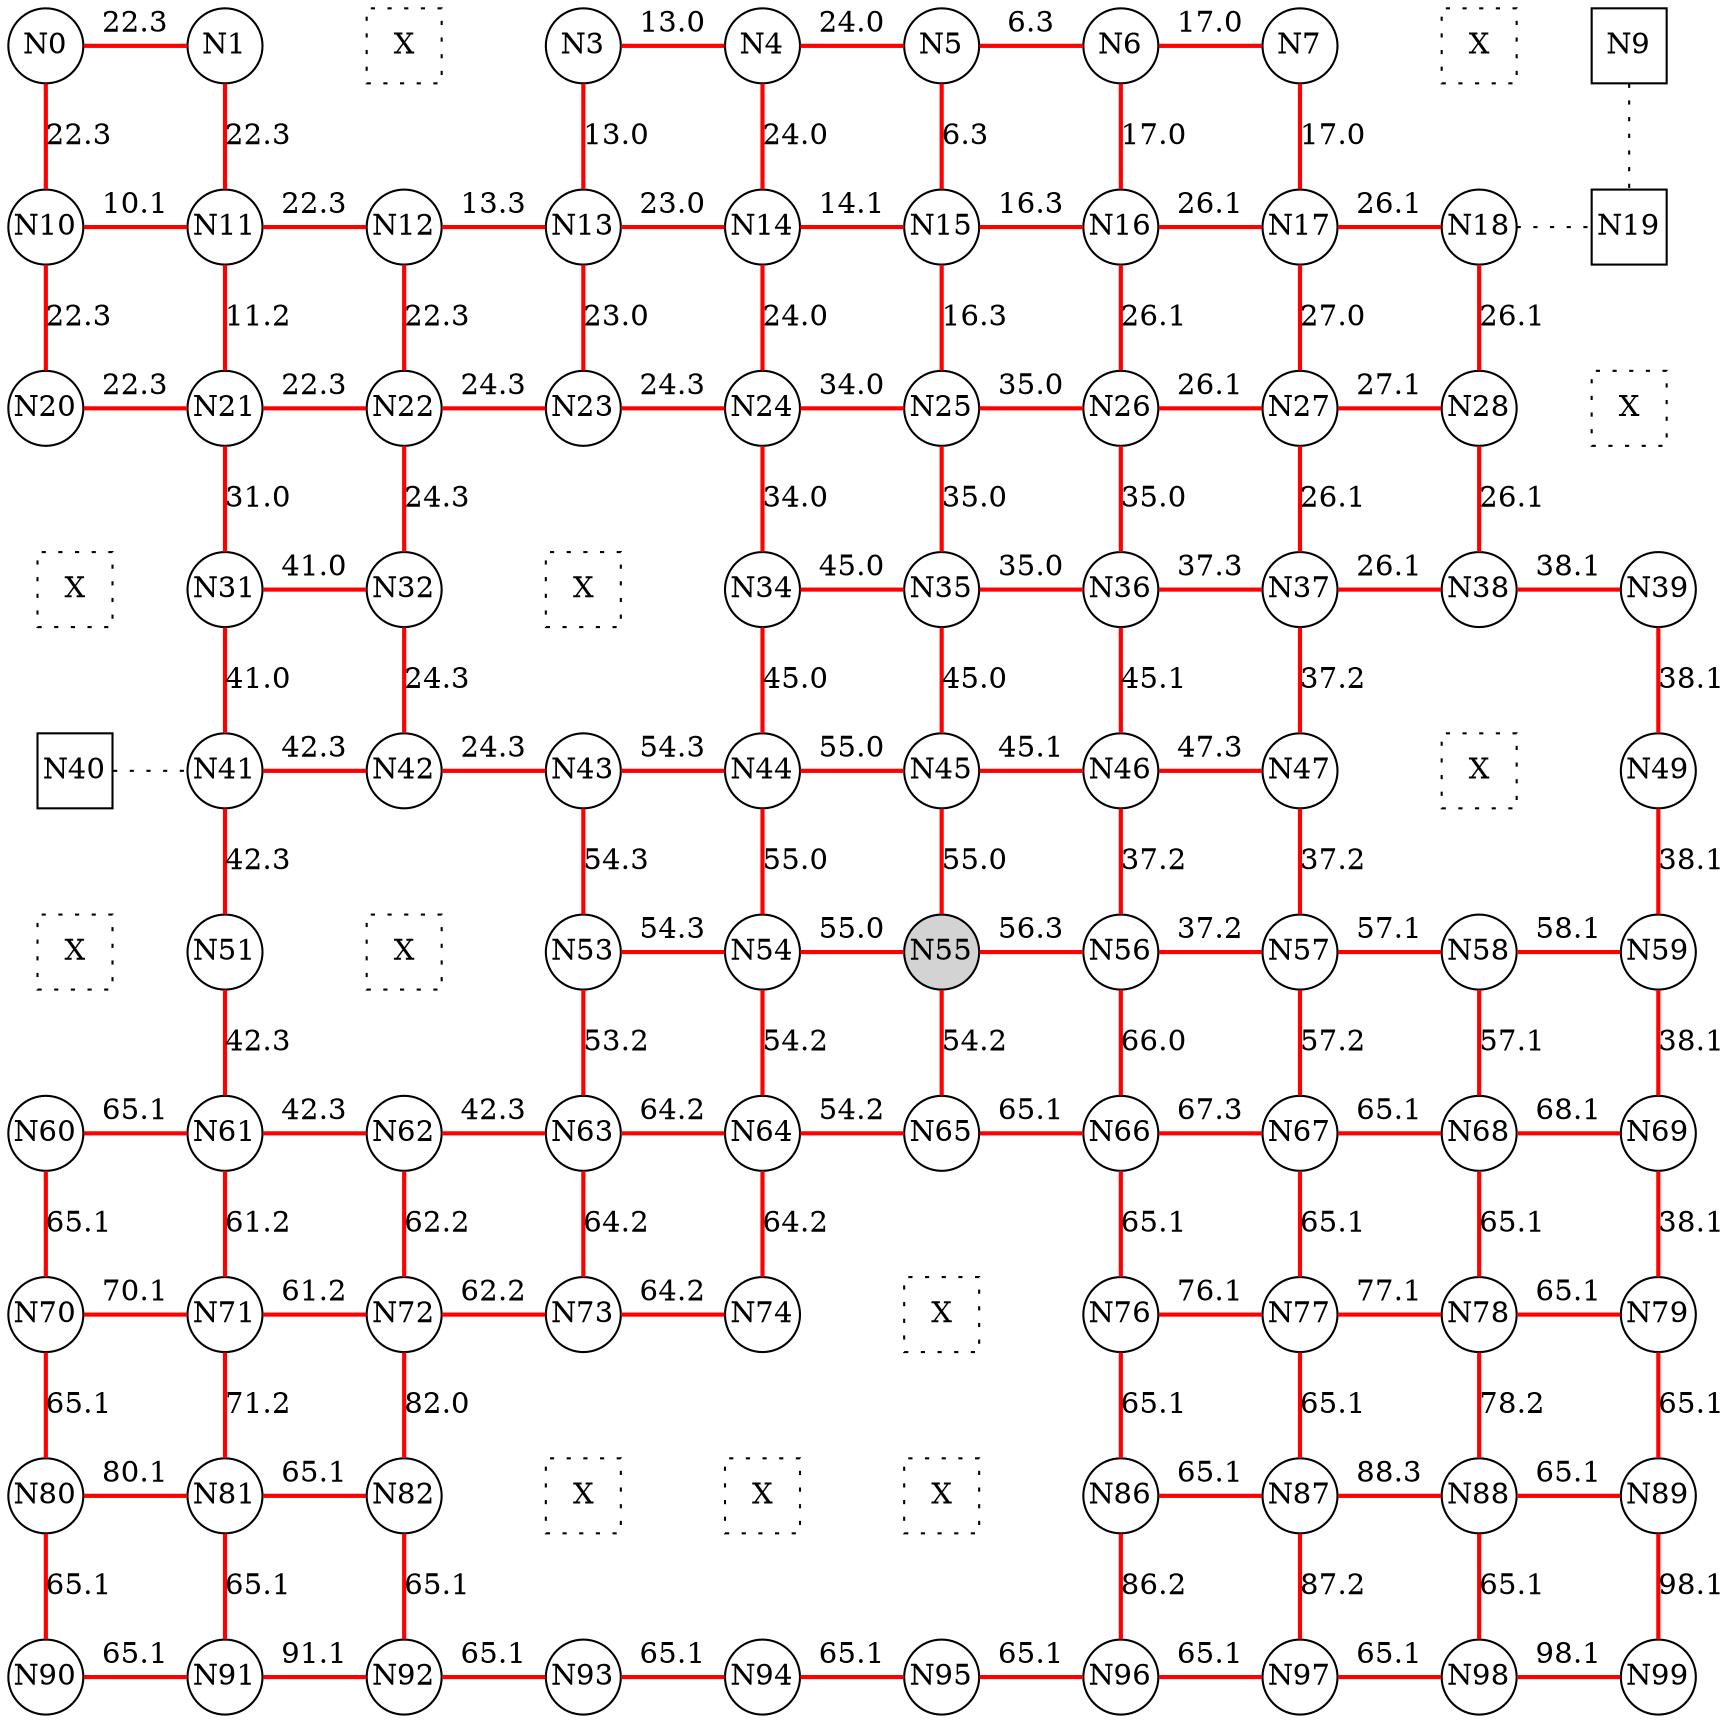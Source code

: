 
 digraph G { graph [layout=dot] 
 {rank=same; N0 [shape=circle, fixedsize=true]; N1 [shape=circle, fixedsize=true]; N2 [shape=square, style=dotted, fixedsize=true, label=X]; N3 [shape=circle, fixedsize=true]; N4 [shape=circle, fixedsize=true]; N5 [shape=circle, fixedsize=true]; N6 [shape=circle, fixedsize=true]; N7 [shape=circle, fixedsize=true]; N8 [shape=square, style=dotted, fixedsize=true, label=X]; N9 [shape=square, fixedsize=true];  }
 {rank=same; N10 [shape=circle, fixedsize=true]; N11 [shape=circle, fixedsize=true]; N12 [shape=circle, fixedsize=true]; N13 [shape=circle, fixedsize=true]; N14 [shape=circle, fixedsize=true]; N15 [shape=circle, fixedsize=true]; N16 [shape=circle, fixedsize=true]; N17 [shape=circle, fixedsize=true]; N18 [shape=circle, fixedsize=true]; N19 [shape=square, fixedsize=true];  }
 {rank=same; N20 [shape=circle, fixedsize=true]; N21 [shape=circle, fixedsize=true]; N22 [shape=circle, fixedsize=true]; N23 [shape=circle, fixedsize=true]; N24 [shape=circle, fixedsize=true]; N25 [shape=circle, fixedsize=true]; N26 [shape=circle, fixedsize=true]; N27 [shape=circle, fixedsize=true]; N28 [shape=circle, fixedsize=true]; N29 [shape=square, style=dotted, fixedsize=true, label=X];  }
 {rank=same; N30 [shape=square, style=dotted, fixedsize=true, label=X]; N31 [shape=circle, fixedsize=true]; N32 [shape=circle, fixedsize=true]; N33 [shape=square, style=dotted, fixedsize=true, label=X]; N34 [shape=circle, fixedsize=true]; N35 [shape=circle, fixedsize=true]; N36 [shape=circle, fixedsize=true]; N37 [shape=circle, fixedsize=true]; N38 [shape=circle, fixedsize=true]; N39 [shape=circle, fixedsize=true];  }
 {rank=same; N40 [shape=square, fixedsize=true]; N41 [shape=circle, fixedsize=true]; N42 [shape=circle, fixedsize=true]; N43 [shape=circle, fixedsize=true]; N44 [shape=circle, fixedsize=true]; N45 [shape=circle, fixedsize=true]; N46 [shape=circle, fixedsize=true]; N47 [shape=circle, fixedsize=true]; N48 [shape=square, style=dotted, fixedsize=true, label=X]; N49 [shape=circle, fixedsize=true];  }
 {rank=same; N50 [shape=square, style=dotted, fixedsize=true, label=X]; N51 [shape=circle, fixedsize=true]; N52 [shape=square, style=dotted, fixedsize=true, label=X]; N53 [shape=circle, fixedsize=true]; N54 [shape=circle, fixedsize=true]; N55 [shape=circle, style=filled, fixedsize=true]; N56 [shape=circle, fixedsize=true]; N57 [shape=circle, fixedsize=true]; N58 [shape=circle, fixedsize=true]; N59 [shape=circle, fixedsize=true];  }
 {rank=same; N60 [shape=circle, fixedsize=true]; N61 [shape=circle, fixedsize=true]; N62 [shape=circle, fixedsize=true]; N63 [shape=circle, fixedsize=true]; N64 [shape=circle, fixedsize=true]; N65 [shape=circle, fixedsize=true]; N66 [shape=circle, fixedsize=true]; N67 [shape=circle, fixedsize=true]; N68 [shape=circle, fixedsize=true]; N69 [shape=circle, fixedsize=true];  }
 {rank=same; N70 [shape=circle, fixedsize=true]; N71 [shape=circle, fixedsize=true]; N72 [shape=circle, fixedsize=true]; N73 [shape=circle, fixedsize=true]; N74 [shape=circle, fixedsize=true]; N75 [shape=square, style=dotted, fixedsize=true, label=X]; N76 [shape=circle, fixedsize=true]; N77 [shape=circle, fixedsize=true]; N78 [shape=circle, fixedsize=true]; N79 [shape=circle, fixedsize=true];  }
 {rank=same; N80 [shape=circle, fixedsize=true]; N81 [shape=circle, fixedsize=true]; N82 [shape=circle, fixedsize=true]; N83 [shape=square, style=dotted, fixedsize=true, label=X]; N84 [shape=square, style=dotted, fixedsize=true, label=X]; N85 [shape=square, style=dotted, fixedsize=true, label=X]; N86 [shape=circle, fixedsize=true]; N87 [shape=circle, fixedsize=true]; N88 [shape=circle, fixedsize=true]; N89 [shape=circle, fixedsize=true];  }
 {rank=same; N90 [shape=circle, fixedsize=true]; N91 [shape=circle, fixedsize=true]; N92 [shape=circle, fixedsize=true]; N93 [shape=circle, fixedsize=true]; N94 [shape=circle, fixedsize=true]; N95 [shape=circle, fixedsize=true]; N96 [shape=circle, fixedsize=true]; N97 [shape=circle, fixedsize=true]; N98 [shape=circle, fixedsize=true]; N99 [shape=circle, fixedsize=true];  }
N0->N1 [dir=none, color=red, style=bold, label="22.3"]
N1->N2 [dir=none, style=invis, label=" "]
N2->N3 [dir=none, style=invis, label=" "]
N3->N4 [dir=none, color=red, style=bold, label="13.0"]
N4->N5 [dir=none, color=red, style=bold, label="24.0"]
N5->N6 [dir=none, color=red, style=bold, label="6.3"]
N6->N7 [dir=none, color=red, style=bold, label="17.0"]
N7->N8 [dir=none, style=invis, label=" "]
N8->N9 [dir=none, style=invis, label=" "]
N10->N11 [dir=none, color=red, style=bold, label="10.1"]
N11->N12 [dir=none, color=red, style=bold, label="22.3"]
N12->N13 [dir=none, color=red, style=bold, label="13.3"]
N13->N14 [dir=none, color=red, style=bold, label="23.0"]
N14->N15 [dir=none, color=red, style=bold, label="14.1"]
N15->N16 [dir=none, color=red, style=bold, label="16.3"]
N16->N17 [dir=none, color=red, style=bold, label="26.1"]
N17->N18 [dir=none, color=red, style=bold, label="26.1"]
N18->N19 [dir=none, style=dotted, label=""]
N20->N21 [dir=none, color=red, style=bold, label="22.3"]
N21->N22 [dir=none, color=red, style=bold, label="22.3"]
N22->N23 [dir=none, color=red, style=bold, label="24.3"]
N23->N24 [dir=none, color=red, style=bold, label="24.3"]
N24->N25 [dir=none, color=red, style=bold, label="34.0"]
N25->N26 [dir=none, color=red, style=bold, label="35.0"]
N26->N27 [dir=none, color=red, style=bold, label="26.1"]
N27->N28 [dir=none, color=red, style=bold, label="27.1"]
N28->N29 [dir=none, style=invis, label=" "]
N30->N31 [dir=none, style=invis, label=" "]
N31->N32 [dir=none, color=red, style=bold, label="41.0"]
N32->N33 [dir=none, style=invis, label=" "]
N33->N34 [dir=none, style=invis, label=" "]
N34->N35 [dir=none, color=red, style=bold, label="45.0"]
N35->N36 [dir=none, color=red, style=bold, label="35.0"]
N36->N37 [dir=none, color=red, style=bold, label="37.3"]
N37->N38 [dir=none, color=red, style=bold, label="26.1"]
N38->N39 [dir=none, color=red, style=bold, label="38.1"]
N40->N41 [dir=none, style=dotted, label=""]
N41->N42 [dir=none, color=red, style=bold, label="42.3"]
N42->N43 [dir=none, color=red, style=bold, label="24.3"]
N43->N44 [dir=none, color=red, style=bold, label="54.3"]
N44->N45 [dir=none, color=red, style=bold, label="55.0"]
N45->N46 [dir=none, color=red, style=bold, label="45.1"]
N46->N47 [dir=none, color=red, style=bold, label="47.3"]
N47->N48 [dir=none, style=invis, label=" "]
N48->N49 [dir=none, style=invis, label=" "]
N50->N51 [dir=none, style=invis, label=" "]
N51->N52 [dir=none, style=invis, label=" "]
N52->N53 [dir=none, style=invis, label=" "]
N53->N54 [dir=none, color=red, style=bold, label="54.3"]
N54->N55 [dir=none, color=red, style=bold, label="55.0"]
N55->N56 [dir=none, color=red, style=bold, label="56.3"]
N56->N57 [dir=none, color=red, style=bold, label="37.2"]
N57->N58 [dir=none, color=red, style=bold, label="57.1"]
N58->N59 [dir=none, color=red, style=bold, label="58.1"]
N60->N61 [dir=none, color=red, style=bold, label="65.1"]
N61->N62 [dir=none, color=red, style=bold, label="42.3"]
N62->N63 [dir=none, color=red, style=bold, label="42.3"]
N63->N64 [dir=none, color=red, style=bold, label="64.2"]
N64->N65 [dir=none, color=red, style=bold, label="54.2"]
N65->N66 [dir=none, color=red, style=bold, label="65.1"]
N66->N67 [dir=none, color=red, style=bold, label="67.3"]
N67->N68 [dir=none, color=red, style=bold, label="65.1"]
N68->N69 [dir=none, color=red, style=bold, label="68.1"]
N70->N71 [dir=none, color=red, style=bold, label="70.1"]
N71->N72 [dir=none, color=red, style=bold, label="61.2"]
N72->N73 [dir=none, color=red, style=bold, label="62.2"]
N73->N74 [dir=none, color=red, style=bold, label="64.2"]
N74->N75 [dir=none, style=invis, label=" "]
N75->N76 [dir=none, style=invis, label=" "]
N76->N77 [dir=none, color=red, style=bold, label="76.1"]
N77->N78 [dir=none, color=red, style=bold, label="77.1"]
N78->N79 [dir=none, color=red, style=bold, label="65.1"]
N80->N81 [dir=none, color=red, style=bold, label="80.1"]
N81->N82 [dir=none, color=red, style=bold, label="65.1"]
N82->N83 [dir=none, style=invis, label=" "]
N83->N84 [dir=none, style=invis, label=" "]
N84->N85 [dir=none, style=invis, label=" "]
N85->N86 [dir=none, style=invis, label=" "]
N86->N87 [dir=none, color=red, style=bold, label="65.1"]
N87->N88 [dir=none, color=red, style=bold, label="88.3"]
N88->N89 [dir=none, color=red, style=bold, label="65.1"]
N90->N91 [dir=none, color=red, style=bold, label="65.1"]
N91->N92 [dir=none, color=red, style=bold, label="91.1"]
N92->N93 [dir=none, color=red, style=bold, label="65.1"]
N93->N94 [dir=none, color=red, style=bold, label="65.1"]
N94->N95 [dir=none, color=red, style=bold, label="65.1"]
N95->N96 [dir=none, color=red, style=bold, label="65.1"]
N96->N97 [dir=none, color=red, style=bold, label="65.1"]
N97->N98 [dir=none, color=red, style=bold, label="65.1"]
N98->N99 [dir=none, color=red, style=bold, label="98.1"]
N0->N10 [dir=none, color=red, style=bold, label="22.3"]
N10->N20 [dir=none, color=red, style=bold, label="22.3"]
N20->N30 [dir=none, style=invis, label=" "]
N30->N40 [dir=none, style=invis, label=" "]
N40->N50 [dir=none, style=invis, label=" "]
N50->N60 [dir=none, style=invis, label=" "]
N60->N70 [dir=none, color=red, style=bold, label="65.1"]
N70->N80 [dir=none, color=red, style=bold, label="65.1"]
N80->N90 [dir=none, color=red, style=bold, label="65.1"]
N1->N11 [dir=none, color=red, style=bold, label="22.3"]
N11->N21 [dir=none, color=red, style=bold, label="11.2"]
N21->N31 [dir=none, color=red, style=bold, label="31.0"]
N31->N41 [dir=none, color=red, style=bold, label="41.0"]
N41->N51 [dir=none, color=red, style=bold, label="42.3"]
N51->N61 [dir=none, color=red, style=bold, label="42.3"]
N61->N71 [dir=none, color=red, style=bold, label="61.2"]
N71->N81 [dir=none, color=red, style=bold, label="71.2"]
N81->N91 [dir=none, color=red, style=bold, label="65.1"]
N2->N12 [dir=none, style=invis, label=" "]
N12->N22 [dir=none, color=red, style=bold, label="22.3"]
N22->N32 [dir=none, color=red, style=bold, label="24.3"]
N32->N42 [dir=none, color=red, style=bold, label="24.3"]
N42->N52 [dir=none, style=invis, label=" "]
N52->N62 [dir=none, style=invis, label=" "]
N62->N72 [dir=none, color=red, style=bold, label="62.2"]
N72->N82 [dir=none, color=red, style=bold, label="82.0"]
N82->N92 [dir=none, color=red, style=bold, label="65.1"]
N3->N13 [dir=none, color=red, style=bold, label="13.0"]
N13->N23 [dir=none, color=red, style=bold, label="23.0"]
N23->N33 [dir=none, style=invis, label=" "]
N33->N43 [dir=none, style=invis, label=" "]
N43->N53 [dir=none, color=red, style=bold, label="54.3"]
N53->N63 [dir=none, color=red, style=bold, label="53.2"]
N63->N73 [dir=none, color=red, style=bold, label="64.2"]
N73->N83 [dir=none, style=invis, label=" "]
N83->N93 [dir=none, style=invis, label=" "]
N4->N14 [dir=none, color=red, style=bold, label="24.0"]
N14->N24 [dir=none, color=red, style=bold, label="24.0"]
N24->N34 [dir=none, color=red, style=bold, label="34.0"]
N34->N44 [dir=none, color=red, style=bold, label="45.0"]
N44->N54 [dir=none, color=red, style=bold, label="55.0"]
N54->N64 [dir=none, color=red, style=bold, label="54.2"]
N64->N74 [dir=none, color=red, style=bold, label="64.2"]
N74->N84 [dir=none, style=invis, label=" "]
N84->N94 [dir=none, style=invis, label=" "]
N5->N15 [dir=none, color=red, style=bold, label="6.3"]
N15->N25 [dir=none, color=red, style=bold, label="16.3"]
N25->N35 [dir=none, color=red, style=bold, label="35.0"]
N35->N45 [dir=none, color=red, style=bold, label="45.0"]
N45->N55 [dir=none, color=red, style=bold, label="55.0"]
N55->N65 [dir=none, color=red, style=bold, label="54.2"]
N65->N75 [dir=none, style=invis, label=" "]
N75->N85 [dir=none, style=invis, label=" "]
N85->N95 [dir=none, style=invis, label=" "]
N6->N16 [dir=none, color=red, style=bold, label="17.0"]
N16->N26 [dir=none, color=red, style=bold, label="26.1"]
N26->N36 [dir=none, color=red, style=bold, label="35.0"]
N36->N46 [dir=none, color=red, style=bold, label="45.1"]
N46->N56 [dir=none, color=red, style=bold, label="37.2"]
N56->N66 [dir=none, color=red, style=bold, label="66.0"]
N66->N76 [dir=none, color=red, style=bold, label="65.1"]
N76->N86 [dir=none, color=red, style=bold, label="65.1"]
N86->N96 [dir=none, color=red, style=bold, label="86.2"]
N7->N17 [dir=none, color=red, style=bold, label="17.0"]
N17->N27 [dir=none, color=red, style=bold, label="27.0"]
N27->N37 [dir=none, color=red, style=bold, label="26.1"]
N37->N47 [dir=none, color=red, style=bold, label="37.2"]
N47->N57 [dir=none, color=red, style=bold, label="37.2"]
N57->N67 [dir=none, color=red, style=bold, label="57.2"]
N67->N77 [dir=none, color=red, style=bold, label="65.1"]
N77->N87 [dir=none, color=red, style=bold, label="65.1"]
N87->N97 [dir=none, color=red, style=bold, label="87.2"]
N8->N18 [dir=none, style=invis, label=" "]
N18->N28 [dir=none, color=red, style=bold, label="26.1"]
N28->N38 [dir=none, color=red, style=bold, label="26.1"]
N38->N48 [dir=none, style=invis, label=" "]
N48->N58 [dir=none, style=invis, label=" "]
N58->N68 [dir=none, color=red, style=bold, label="57.1"]
N68->N78 [dir=none, color=red, style=bold, label="65.1"]
N78->N88 [dir=none, color=red, style=bold, label="78.2"]
N88->N98 [dir=none, color=red, style=bold, label="65.1"]
N9->N19 [dir=none, style=dotted, label=""]
N19->N29 [dir=none, style=invis, label=" "]
N29->N39 [dir=none, style=invis, label=" "]
N39->N49 [dir=none, color=red, style=bold, label="38.1"]
N49->N59 [dir=none, color=red, style=bold, label="38.1"]
N59->N69 [dir=none, color=red, style=bold, label="38.1"]
N69->N79 [dir=none, color=red, style=bold, label="38.1"]
N79->N89 [dir=none, color=red, style=bold, label="65.1"]
N89->N99 [dir=none, color=red, style=bold, label="98.1"]
 }